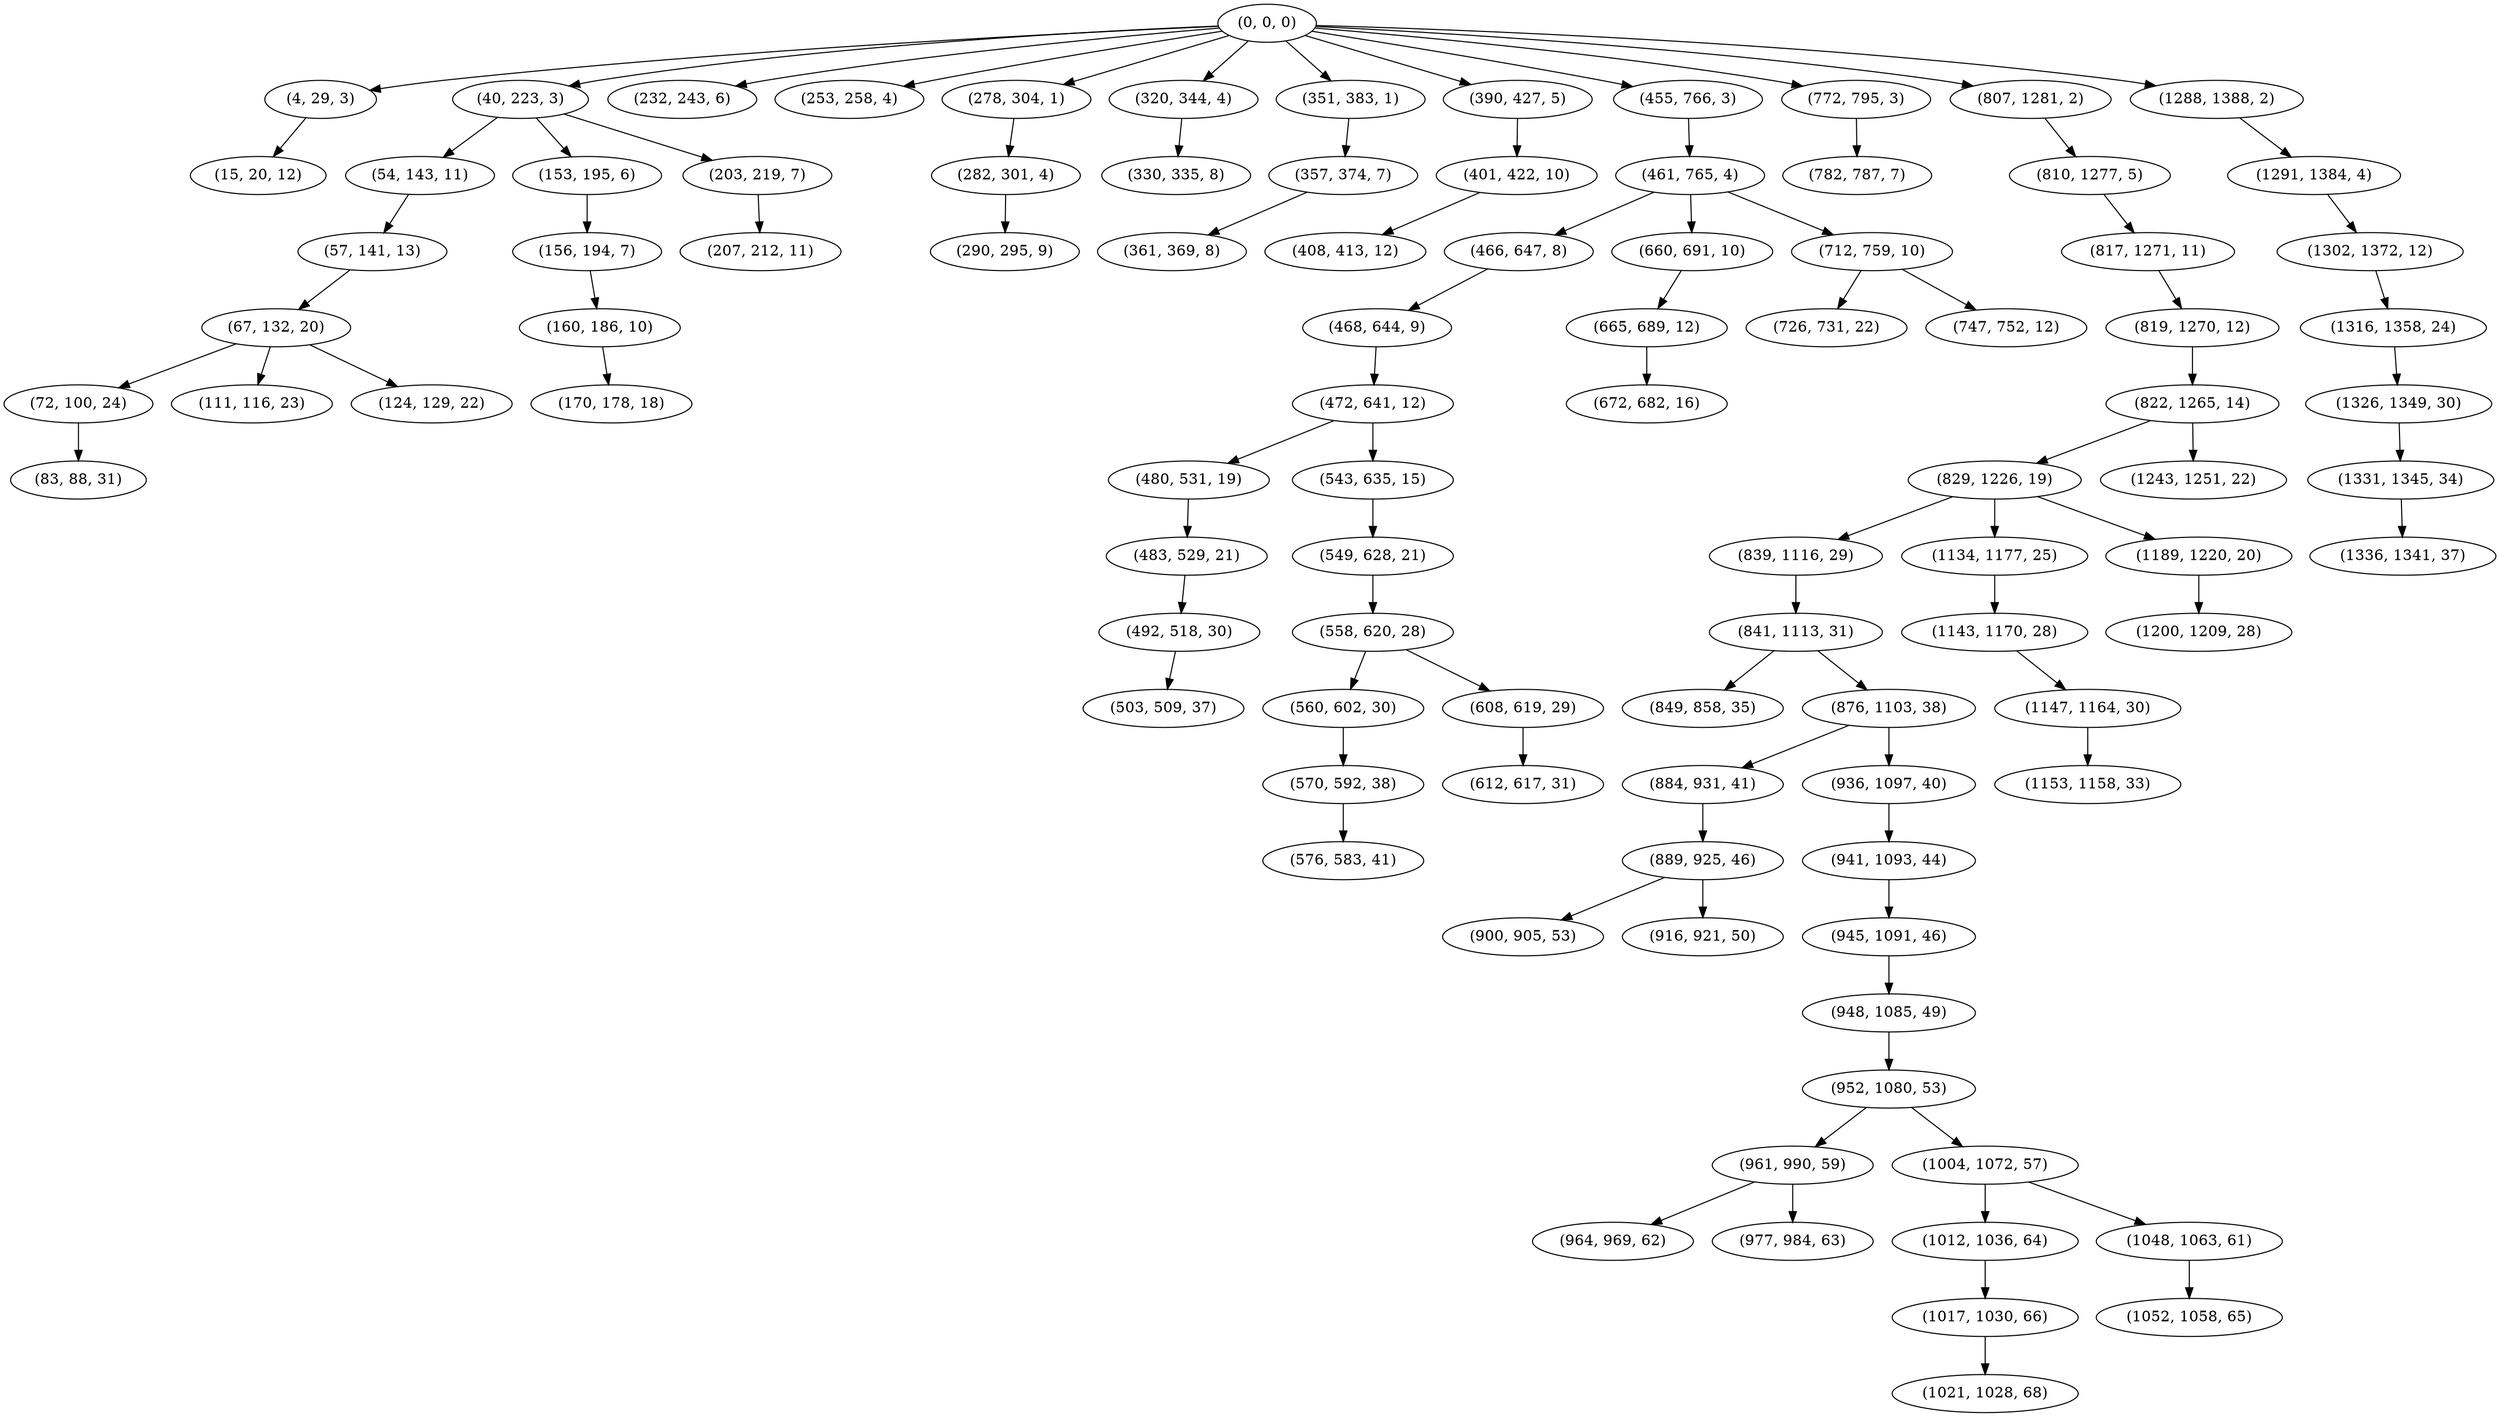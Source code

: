 digraph tree {
    "(0, 0, 0)";
    "(4, 29, 3)";
    "(15, 20, 12)";
    "(40, 223, 3)";
    "(54, 143, 11)";
    "(57, 141, 13)";
    "(67, 132, 20)";
    "(72, 100, 24)";
    "(83, 88, 31)";
    "(111, 116, 23)";
    "(124, 129, 22)";
    "(153, 195, 6)";
    "(156, 194, 7)";
    "(160, 186, 10)";
    "(170, 178, 18)";
    "(203, 219, 7)";
    "(207, 212, 11)";
    "(232, 243, 6)";
    "(253, 258, 4)";
    "(278, 304, 1)";
    "(282, 301, 4)";
    "(290, 295, 9)";
    "(320, 344, 4)";
    "(330, 335, 8)";
    "(351, 383, 1)";
    "(357, 374, 7)";
    "(361, 369, 8)";
    "(390, 427, 5)";
    "(401, 422, 10)";
    "(408, 413, 12)";
    "(455, 766, 3)";
    "(461, 765, 4)";
    "(466, 647, 8)";
    "(468, 644, 9)";
    "(472, 641, 12)";
    "(480, 531, 19)";
    "(483, 529, 21)";
    "(492, 518, 30)";
    "(503, 509, 37)";
    "(543, 635, 15)";
    "(549, 628, 21)";
    "(558, 620, 28)";
    "(560, 602, 30)";
    "(570, 592, 38)";
    "(576, 583, 41)";
    "(608, 619, 29)";
    "(612, 617, 31)";
    "(660, 691, 10)";
    "(665, 689, 12)";
    "(672, 682, 16)";
    "(712, 759, 10)";
    "(726, 731, 22)";
    "(747, 752, 12)";
    "(772, 795, 3)";
    "(782, 787, 7)";
    "(807, 1281, 2)";
    "(810, 1277, 5)";
    "(817, 1271, 11)";
    "(819, 1270, 12)";
    "(822, 1265, 14)";
    "(829, 1226, 19)";
    "(839, 1116, 29)";
    "(841, 1113, 31)";
    "(849, 858, 35)";
    "(876, 1103, 38)";
    "(884, 931, 41)";
    "(889, 925, 46)";
    "(900, 905, 53)";
    "(916, 921, 50)";
    "(936, 1097, 40)";
    "(941, 1093, 44)";
    "(945, 1091, 46)";
    "(948, 1085, 49)";
    "(952, 1080, 53)";
    "(961, 990, 59)";
    "(964, 969, 62)";
    "(977, 984, 63)";
    "(1004, 1072, 57)";
    "(1012, 1036, 64)";
    "(1017, 1030, 66)";
    "(1021, 1028, 68)";
    "(1048, 1063, 61)";
    "(1052, 1058, 65)";
    "(1134, 1177, 25)";
    "(1143, 1170, 28)";
    "(1147, 1164, 30)";
    "(1153, 1158, 33)";
    "(1189, 1220, 20)";
    "(1200, 1209, 28)";
    "(1243, 1251, 22)";
    "(1288, 1388, 2)";
    "(1291, 1384, 4)";
    "(1302, 1372, 12)";
    "(1316, 1358, 24)";
    "(1326, 1349, 30)";
    "(1331, 1345, 34)";
    "(1336, 1341, 37)";
    "(0, 0, 0)" -> "(4, 29, 3)";
    "(0, 0, 0)" -> "(40, 223, 3)";
    "(0, 0, 0)" -> "(232, 243, 6)";
    "(0, 0, 0)" -> "(253, 258, 4)";
    "(0, 0, 0)" -> "(278, 304, 1)";
    "(0, 0, 0)" -> "(320, 344, 4)";
    "(0, 0, 0)" -> "(351, 383, 1)";
    "(0, 0, 0)" -> "(390, 427, 5)";
    "(0, 0, 0)" -> "(455, 766, 3)";
    "(0, 0, 0)" -> "(772, 795, 3)";
    "(0, 0, 0)" -> "(807, 1281, 2)";
    "(0, 0, 0)" -> "(1288, 1388, 2)";
    "(4, 29, 3)" -> "(15, 20, 12)";
    "(40, 223, 3)" -> "(54, 143, 11)";
    "(40, 223, 3)" -> "(153, 195, 6)";
    "(40, 223, 3)" -> "(203, 219, 7)";
    "(54, 143, 11)" -> "(57, 141, 13)";
    "(57, 141, 13)" -> "(67, 132, 20)";
    "(67, 132, 20)" -> "(72, 100, 24)";
    "(67, 132, 20)" -> "(111, 116, 23)";
    "(67, 132, 20)" -> "(124, 129, 22)";
    "(72, 100, 24)" -> "(83, 88, 31)";
    "(153, 195, 6)" -> "(156, 194, 7)";
    "(156, 194, 7)" -> "(160, 186, 10)";
    "(160, 186, 10)" -> "(170, 178, 18)";
    "(203, 219, 7)" -> "(207, 212, 11)";
    "(278, 304, 1)" -> "(282, 301, 4)";
    "(282, 301, 4)" -> "(290, 295, 9)";
    "(320, 344, 4)" -> "(330, 335, 8)";
    "(351, 383, 1)" -> "(357, 374, 7)";
    "(357, 374, 7)" -> "(361, 369, 8)";
    "(390, 427, 5)" -> "(401, 422, 10)";
    "(401, 422, 10)" -> "(408, 413, 12)";
    "(455, 766, 3)" -> "(461, 765, 4)";
    "(461, 765, 4)" -> "(466, 647, 8)";
    "(461, 765, 4)" -> "(660, 691, 10)";
    "(461, 765, 4)" -> "(712, 759, 10)";
    "(466, 647, 8)" -> "(468, 644, 9)";
    "(468, 644, 9)" -> "(472, 641, 12)";
    "(472, 641, 12)" -> "(480, 531, 19)";
    "(472, 641, 12)" -> "(543, 635, 15)";
    "(480, 531, 19)" -> "(483, 529, 21)";
    "(483, 529, 21)" -> "(492, 518, 30)";
    "(492, 518, 30)" -> "(503, 509, 37)";
    "(543, 635, 15)" -> "(549, 628, 21)";
    "(549, 628, 21)" -> "(558, 620, 28)";
    "(558, 620, 28)" -> "(560, 602, 30)";
    "(558, 620, 28)" -> "(608, 619, 29)";
    "(560, 602, 30)" -> "(570, 592, 38)";
    "(570, 592, 38)" -> "(576, 583, 41)";
    "(608, 619, 29)" -> "(612, 617, 31)";
    "(660, 691, 10)" -> "(665, 689, 12)";
    "(665, 689, 12)" -> "(672, 682, 16)";
    "(712, 759, 10)" -> "(726, 731, 22)";
    "(712, 759, 10)" -> "(747, 752, 12)";
    "(772, 795, 3)" -> "(782, 787, 7)";
    "(807, 1281, 2)" -> "(810, 1277, 5)";
    "(810, 1277, 5)" -> "(817, 1271, 11)";
    "(817, 1271, 11)" -> "(819, 1270, 12)";
    "(819, 1270, 12)" -> "(822, 1265, 14)";
    "(822, 1265, 14)" -> "(829, 1226, 19)";
    "(822, 1265, 14)" -> "(1243, 1251, 22)";
    "(829, 1226, 19)" -> "(839, 1116, 29)";
    "(829, 1226, 19)" -> "(1134, 1177, 25)";
    "(829, 1226, 19)" -> "(1189, 1220, 20)";
    "(839, 1116, 29)" -> "(841, 1113, 31)";
    "(841, 1113, 31)" -> "(849, 858, 35)";
    "(841, 1113, 31)" -> "(876, 1103, 38)";
    "(876, 1103, 38)" -> "(884, 931, 41)";
    "(876, 1103, 38)" -> "(936, 1097, 40)";
    "(884, 931, 41)" -> "(889, 925, 46)";
    "(889, 925, 46)" -> "(900, 905, 53)";
    "(889, 925, 46)" -> "(916, 921, 50)";
    "(936, 1097, 40)" -> "(941, 1093, 44)";
    "(941, 1093, 44)" -> "(945, 1091, 46)";
    "(945, 1091, 46)" -> "(948, 1085, 49)";
    "(948, 1085, 49)" -> "(952, 1080, 53)";
    "(952, 1080, 53)" -> "(961, 990, 59)";
    "(952, 1080, 53)" -> "(1004, 1072, 57)";
    "(961, 990, 59)" -> "(964, 969, 62)";
    "(961, 990, 59)" -> "(977, 984, 63)";
    "(1004, 1072, 57)" -> "(1012, 1036, 64)";
    "(1004, 1072, 57)" -> "(1048, 1063, 61)";
    "(1012, 1036, 64)" -> "(1017, 1030, 66)";
    "(1017, 1030, 66)" -> "(1021, 1028, 68)";
    "(1048, 1063, 61)" -> "(1052, 1058, 65)";
    "(1134, 1177, 25)" -> "(1143, 1170, 28)";
    "(1143, 1170, 28)" -> "(1147, 1164, 30)";
    "(1147, 1164, 30)" -> "(1153, 1158, 33)";
    "(1189, 1220, 20)" -> "(1200, 1209, 28)";
    "(1288, 1388, 2)" -> "(1291, 1384, 4)";
    "(1291, 1384, 4)" -> "(1302, 1372, 12)";
    "(1302, 1372, 12)" -> "(1316, 1358, 24)";
    "(1316, 1358, 24)" -> "(1326, 1349, 30)";
    "(1326, 1349, 30)" -> "(1331, 1345, 34)";
    "(1331, 1345, 34)" -> "(1336, 1341, 37)";
}

